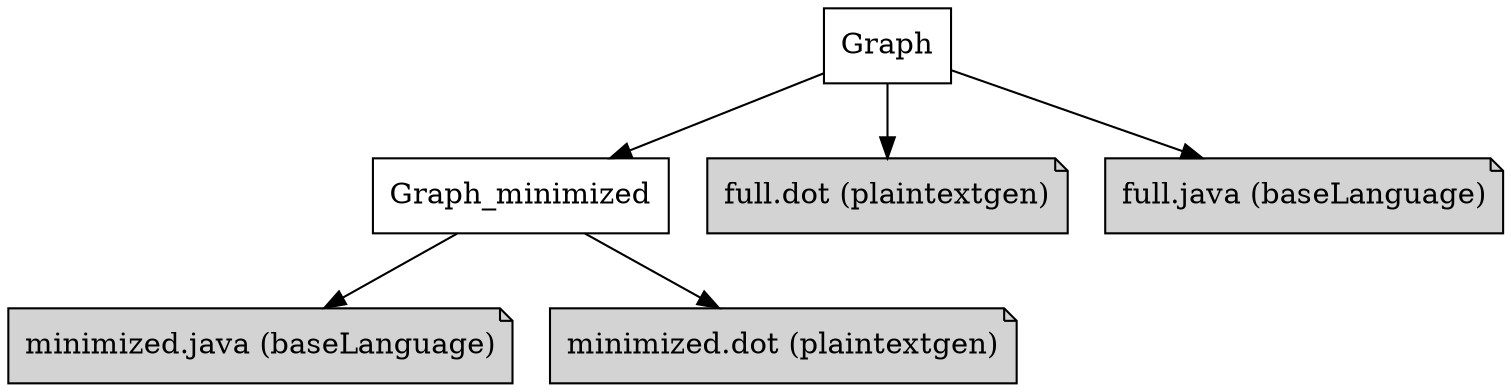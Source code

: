 digraph g {
    node [shape=note style=filled]
    "Graph" [shape=rectangle, fillcolor=white]
    "Graph_minimized" [shape=rectangle, fillcolor=white]
    "Graph" -> "Graph_minimized"
    "Graph" -> "full.dot (plaintextgen)"
    "Graph" -> "full.java (baseLanguage)"
    "Graph_minimized" -> "minimized.java (baseLanguage)"
    "Graph_minimized" -> "minimized.dot (plaintextgen)"
}